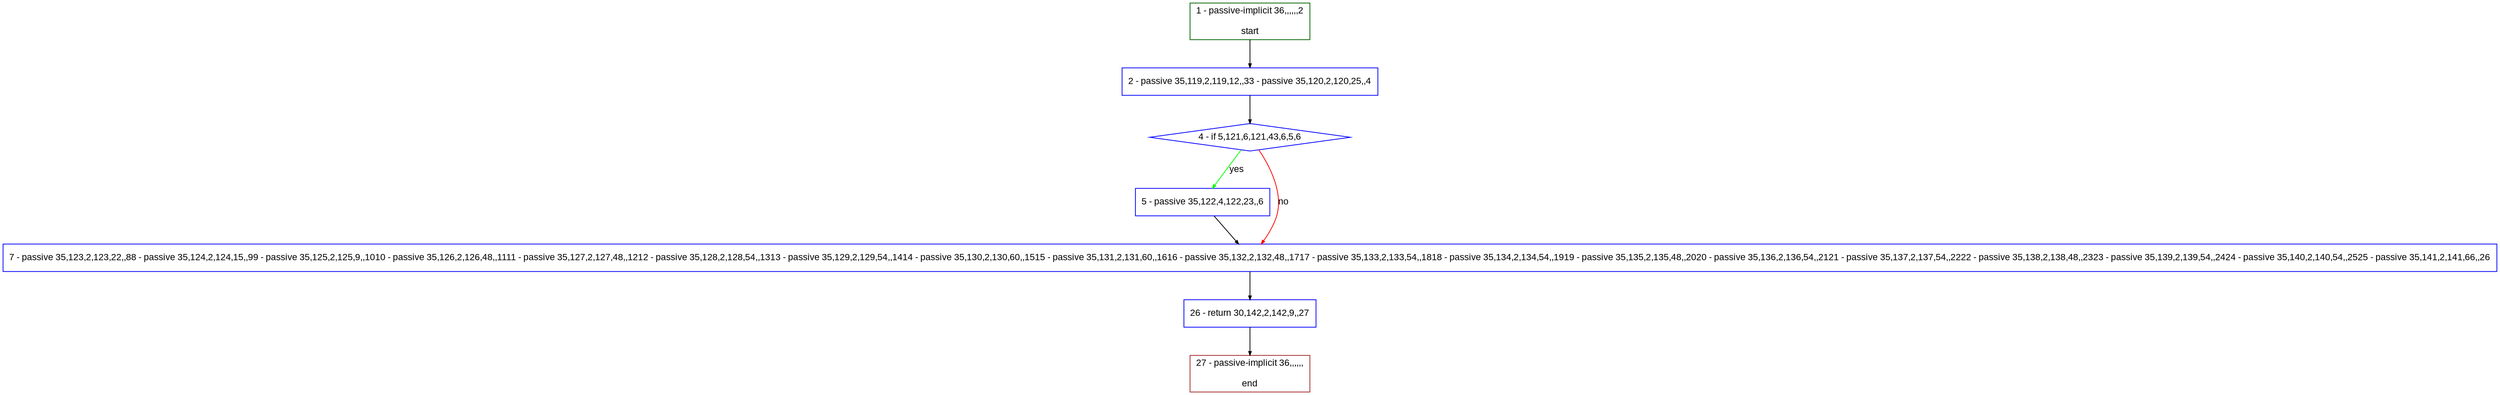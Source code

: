 digraph "" {
  graph [pack="true", label="", fontsize="12", packmode="clust", fontname="Arial", fillcolor="#FFFFCC", bgcolor="white", style="rounded,filled", compound="true"];
  node [node_initialized="no", label="", color="grey", fontsize="12", fillcolor="white", fontname="Arial", style="filled", shape="rectangle", compound="true", fixedsize="false"];
  edge [fontcolor="black", arrowhead="normal", arrowtail="none", arrowsize="0.5", ltail="", label="", color="black", fontsize="12", lhead="", fontname="Arial", dir="forward", compound="true"];
  __N1 [label="2 - passive 35,119,2,119,12,,33 - passive 35,120,2,120,25,,4", color="#0000ff", fillcolor="#ffffff", style="filled", shape="box"];
  __N2 [label="1 - passive-implicit 36,,,,,,2\n\nstart", color="#006400", fillcolor="#ffffff", style="filled", shape="box"];
  __N3 [label="4 - if 5,121,6,121,43,6,5,6", color="#0000ff", fillcolor="#ffffff", style="filled", shape="diamond"];
  __N4 [label="5 - passive 35,122,4,122,23,,6", color="#0000ff", fillcolor="#ffffff", style="filled", shape="box"];
  __N5 [label="7 - passive 35,123,2,123,22,,88 - passive 35,124,2,124,15,,99 - passive 35,125,2,125,9,,1010 - passive 35,126,2,126,48,,1111 - passive 35,127,2,127,48,,1212 - passive 35,128,2,128,54,,1313 - passive 35,129,2,129,54,,1414 - passive 35,130,2,130,60,,1515 - passive 35,131,2,131,60,,1616 - passive 35,132,2,132,48,,1717 - passive 35,133,2,133,54,,1818 - passive 35,134,2,134,54,,1919 - passive 35,135,2,135,48,,2020 - passive 35,136,2,136,54,,2121 - passive 35,137,2,137,54,,2222 - passive 35,138,2,138,48,,2323 - passive 35,139,2,139,54,,2424 - passive 35,140,2,140,54,,2525 - passive 35,141,2,141,66,,26", color="#0000ff", fillcolor="#ffffff", style="filled", shape="box"];
  __N6 [label="26 - return 30,142,2,142,9,,27", color="#0000ff", fillcolor="#ffffff", style="filled", shape="box"];
  __N7 [label="27 - passive-implicit 36,,,,,,\n\nend", color="#a52a2a", fillcolor="#ffffff", style="filled", shape="box"];
  __N2 -> __N1 [arrowhead="normal", arrowtail="none", color="#000000", label="", dir="forward"];
  __N1 -> __N3 [arrowhead="normal", arrowtail="none", color="#000000", label="", dir="forward"];
  __N3 -> __N4 [arrowhead="normal", arrowtail="none", color="#00ff00", label="yes", dir="forward"];
  __N3 -> __N5 [arrowhead="normal", arrowtail="none", color="#ff0000", label="no", dir="forward"];
  __N4 -> __N5 [arrowhead="normal", arrowtail="none", color="#000000", label="", dir="forward"];
  __N5 -> __N6 [arrowhead="normal", arrowtail="none", color="#000000", label="", dir="forward"];
  __N6 -> __N7 [arrowhead="normal", arrowtail="none", color="#000000", label="", dir="forward"];
}
